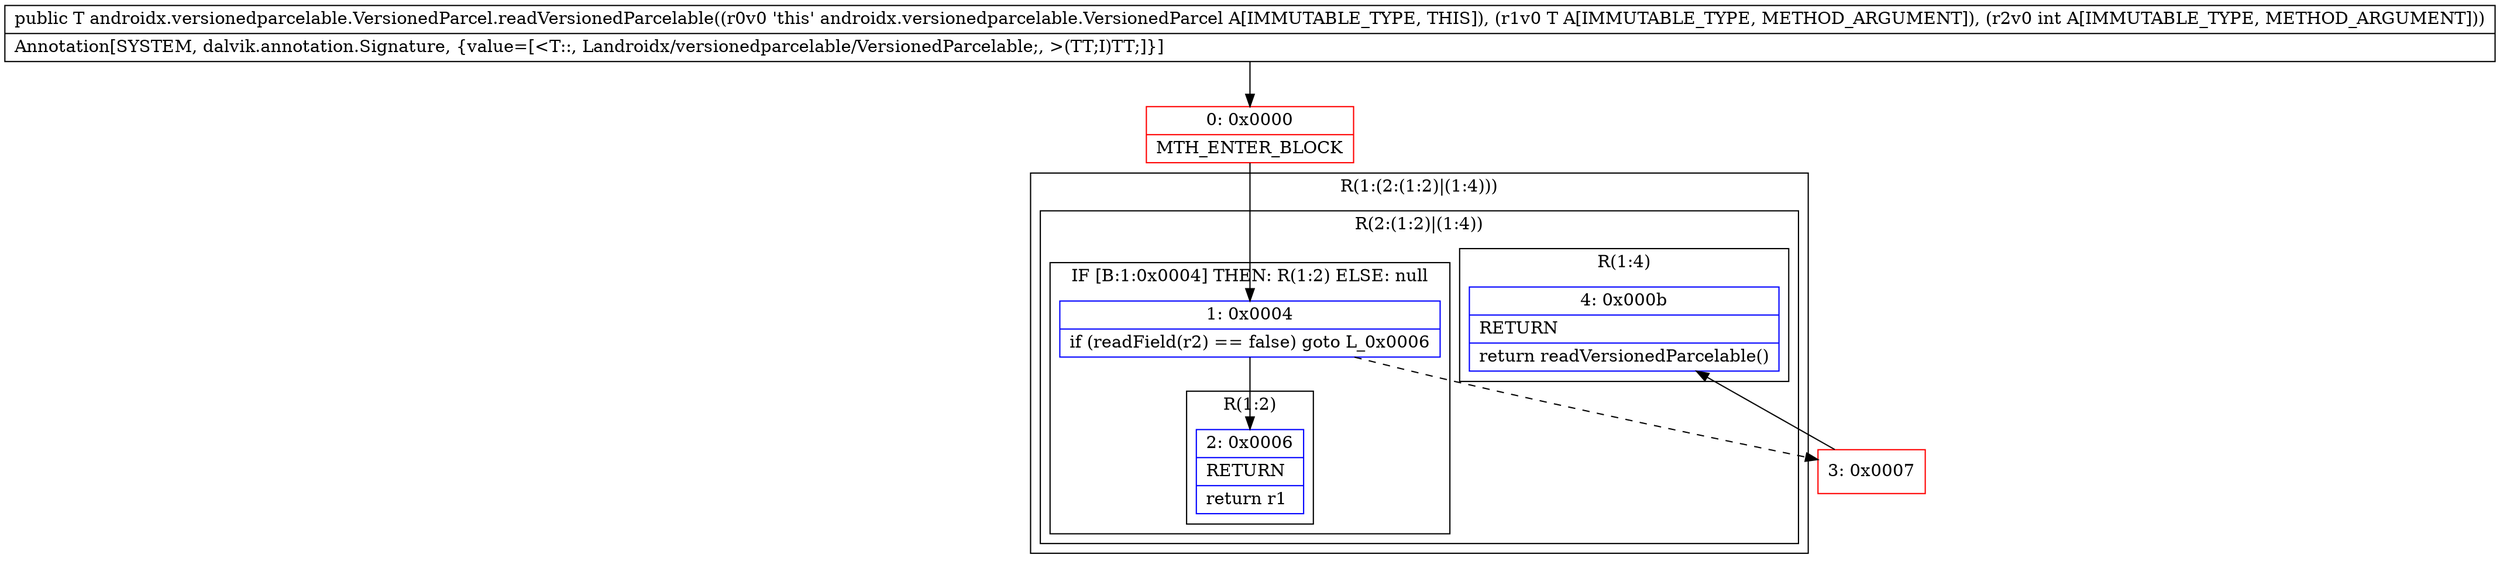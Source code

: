 digraph "CFG forandroidx.versionedparcelable.VersionedParcel.readVersionedParcelable(Landroidx\/versionedparcelable\/VersionedParcelable;I)Landroidx\/versionedparcelable\/VersionedParcelable;" {
subgraph cluster_Region_395385889 {
label = "R(1:(2:(1:2)|(1:4)))";
node [shape=record,color=blue];
subgraph cluster_Region_192616450 {
label = "R(2:(1:2)|(1:4))";
node [shape=record,color=blue];
subgraph cluster_IfRegion_2103122169 {
label = "IF [B:1:0x0004] THEN: R(1:2) ELSE: null";
node [shape=record,color=blue];
Node_1 [shape=record,label="{1\:\ 0x0004|if (readField(r2) == false) goto L_0x0006\l}"];
subgraph cluster_Region_424642267 {
label = "R(1:2)";
node [shape=record,color=blue];
Node_2 [shape=record,label="{2\:\ 0x0006|RETURN\l|return r1\l}"];
}
}
subgraph cluster_Region_102822343 {
label = "R(1:4)";
node [shape=record,color=blue];
Node_4 [shape=record,label="{4\:\ 0x000b|RETURN\l|return readVersionedParcelable()\l}"];
}
}
}
Node_0 [shape=record,color=red,label="{0\:\ 0x0000|MTH_ENTER_BLOCK\l}"];
Node_3 [shape=record,color=red,label="{3\:\ 0x0007}"];
MethodNode[shape=record,label="{public T androidx.versionedparcelable.VersionedParcel.readVersionedParcelable((r0v0 'this' androidx.versionedparcelable.VersionedParcel A[IMMUTABLE_TYPE, THIS]), (r1v0 T A[IMMUTABLE_TYPE, METHOD_ARGUMENT]), (r2v0 int A[IMMUTABLE_TYPE, METHOD_ARGUMENT]))  | Annotation[SYSTEM, dalvik.annotation.Signature, \{value=[\<T::, Landroidx\/versionedparcelable\/VersionedParcelable;, \>(TT;I)TT;]\}]\l}"];
MethodNode -> Node_0;
Node_1 -> Node_2;
Node_1 -> Node_3[style=dashed];
Node_0 -> Node_1;
Node_3 -> Node_4;
}

